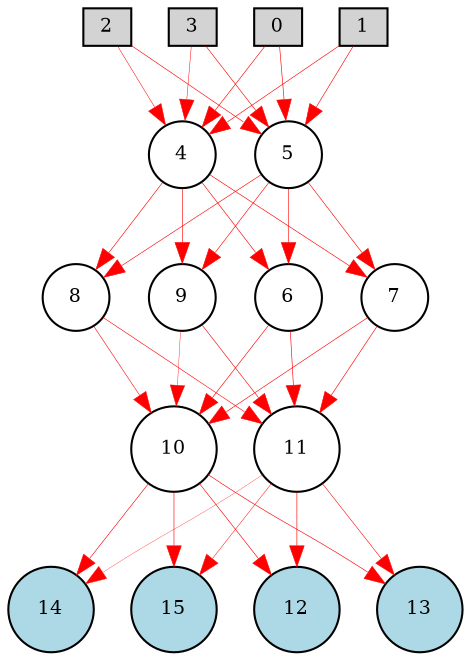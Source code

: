 digraph svg {
	node [fontsize=9 height=0.2 shape=circle width=0.2]
	0 [fillcolor=lightgray shape=box style=filled]
	1 [fillcolor=lightgray shape=box style=filled]
	2 [fillcolor=lightgray shape=box style=filled]
	3 [fillcolor=lightgray shape=box style=filled]
	12 [fillcolor=lightblue style=filled]
	13 [fillcolor=lightblue style=filled]
	14 [fillcolor=lightblue style=filled]
	15 [fillcolor=lightblue style=filled]
	0 -> 4 [color=red penwidth=0.29969515457438234 style=solid]
	1 -> 4 [color=red penwidth=0.29948906498741845 style=solid]
	2 -> 4 [color=red penwidth=0.24022745319020086 style=solid]
	3 -> 4 [color=red penwidth=0.2312684611894645 style=solid]
	0 -> 5 [color=red penwidth=0.2999794381128016 style=solid]
	1 -> 5 [color=red penwidth=0.2977662950321994 style=solid]
	2 -> 5 [color=red penwidth=0.2933279708592098 style=solid]
	3 -> 5 [color=red penwidth=0.2931995413865438 style=solid]
	4 -> 6 [color=red penwidth=0.299388407809666 style=solid]
	5 -> 6 [color=red penwidth=0.2854622331406843 style=solid]
	4 -> 7 [color=red penwidth=0.29996381784998694 style=solid]
	5 -> 7 [color=red penwidth=0.2952866634911123 style=solid]
	4 -> 8 [color=red penwidth=0.29997425113895804 style=solid]
	5 -> 8 [color=red penwidth=0.2927831049758075 style=solid]
	4 -> 9 [color=red penwidth=0.2999764951548113 style=solid]
	5 -> 9 [color=red penwidth=0.292517649585454 style=solid]
	6 -> 10 [color=red penwidth=0.29895853980683196 style=solid]
	7 -> 10 [color=red penwidth=0.2994770418823679 style=solid]
	8 -> 10 [color=red penwidth=0.2719890796522294 style=solid]
	9 -> 10 [color=red penwidth=0.18421642964175255 style=solid]
	6 -> 11 [color=red penwidth=0.2997494156417019 style=solid]
	7 -> 11 [color=red penwidth=0.2997361875256892 style=solid]
	8 -> 11 [color=red penwidth=0.2861285424042729 style=solid]
	9 -> 11 [color=red penwidth=0.2914243592534296 style=solid]
	10 -> 12 [color=red penwidth=0.2982892479109751 style=solid]
	11 -> 12 [color=red penwidth=0.29911458954867787 style=solid]
	10 -> 13 [color=red penwidth=0.29971604570857624 style=solid]
	11 -> 13 [color=red penwidth=0.26650234272292783 style=solid]
	10 -> 14 [color=red penwidth=0.29717201875324717 style=solid]
	11 -> 14 [color=red penwidth=0.1490351631463745 style=solid]
	10 -> 15 [color=red penwidth=0.2996446611885031 style=solid]
	11 -> 15 [color=red penwidth=0.22437472199945174 style=solid]
}
